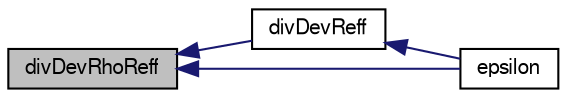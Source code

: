 digraph "divDevRhoReff"
{
  bgcolor="transparent";
  edge [fontname="FreeSans",fontsize="10",labelfontname="FreeSans",labelfontsize="10"];
  node [fontname="FreeSans",fontsize="10",shape=record];
  rankdir="LR";
  Node2745 [label="divDevRhoReff",height=0.2,width=0.4,color="black", fillcolor="grey75", style="filled", fontcolor="black"];
  Node2745 -> Node2746 [dir="back",color="midnightblue",fontsize="10",style="solid",fontname="FreeSans"];
  Node2746 [label="divDevReff",height=0.2,width=0.4,color="black",URL="$a31018.html#a028ac2eaccc9a479009b15cc6e21a89e",tooltip="Return the source term for the momentum equation. "];
  Node2746 -> Node2747 [dir="back",color="midnightblue",fontsize="10",style="solid",fontname="FreeSans"];
  Node2747 [label="epsilon",height=0.2,width=0.4,color="black",URL="$a31018.html#ad79e047917669fbb490d351478651e20",tooltip="Return the turbulence kinetic energy dissipation rate. "];
  Node2745 -> Node2747 [dir="back",color="midnightblue",fontsize="10",style="solid",fontname="FreeSans"];
}
